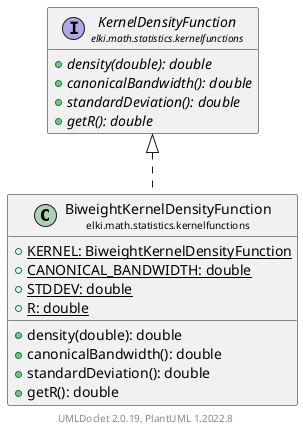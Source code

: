 @startuml
    remove .*\.(Instance|Par|Parameterizer|Factory)$
    set namespaceSeparator none
    hide empty fields
    hide empty methods

    class "<size:14>BiweightKernelDensityFunction\n<size:10>elki.math.statistics.kernelfunctions" as elki.math.statistics.kernelfunctions.BiweightKernelDensityFunction [[BiweightKernelDensityFunction.html]] {
        {static} +KERNEL: BiweightKernelDensityFunction
        {static} +CANONICAL_BANDWIDTH: double
        {static} +STDDEV: double
        {static} +R: double
        +density(double): double
        +canonicalBandwidth(): double
        +standardDeviation(): double
        +getR(): double
    }

    interface "<size:14>KernelDensityFunction\n<size:10>elki.math.statistics.kernelfunctions" as elki.math.statistics.kernelfunctions.KernelDensityFunction [[KernelDensityFunction.html]] {
        {abstract} +density(double): double
        {abstract} +canonicalBandwidth(): double
        {abstract} +standardDeviation(): double
        {abstract} +getR(): double
    }
    class "<size:14>BiweightKernelDensityFunction.Par\n<size:10>elki.math.statistics.kernelfunctions" as elki.math.statistics.kernelfunctions.BiweightKernelDensityFunction.Par [[BiweightKernelDensityFunction.Par.html]]

    elki.math.statistics.kernelfunctions.KernelDensityFunction <|.. elki.math.statistics.kernelfunctions.BiweightKernelDensityFunction
    elki.math.statistics.kernelfunctions.BiweightKernelDensityFunction +-- elki.math.statistics.kernelfunctions.BiweightKernelDensityFunction.Par

    center footer UMLDoclet 2.0.19, PlantUML 1.2022.8
@enduml

